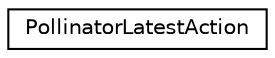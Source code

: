 digraph "Graphical Class Hierarchy"
{
 // LATEX_PDF_SIZE
  edge [fontname="Helvetica",fontsize="10",labelfontname="Helvetica",labelfontsize="10"];
  node [fontname="Helvetica",fontsize="10",shape=record];
  rankdir="LR";
  Node0 [label="PollinatorLatestAction",height=0.2,width=0.4,color="black", fillcolor="white", style="filled",URL="$structPollinatorLatestAction.html",tooltip=" "];
}
